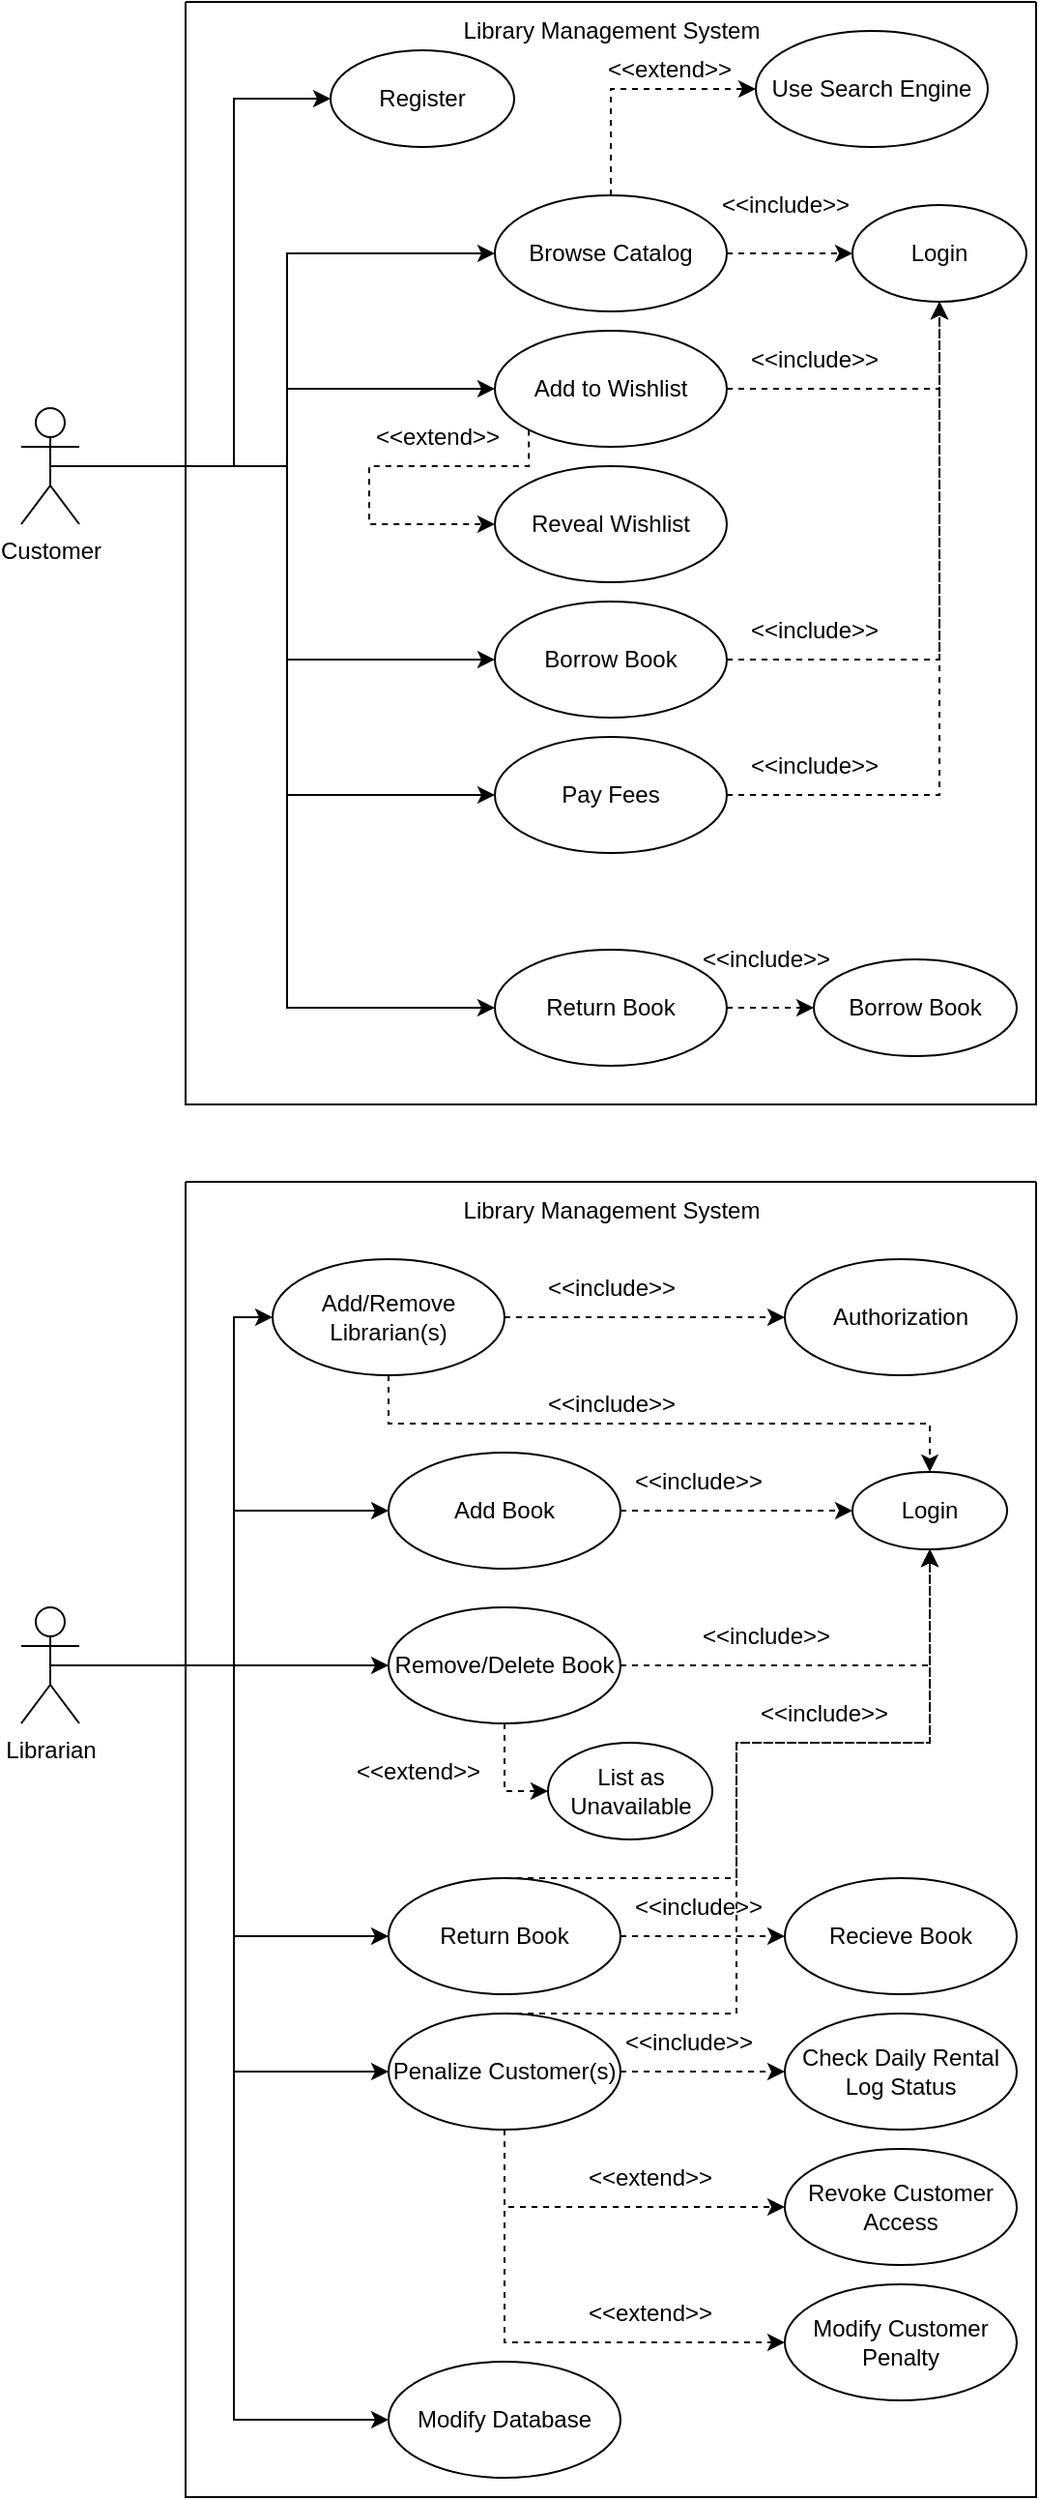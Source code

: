 <mxfile version="20.8.3" type="github"><diagram id="Rqab2j1dQvfQ4L3YdJmQ" name="Page-1"><mxGraphModel dx="944" dy="816" grid="1" gridSize="10" guides="1" tooltips="1" connect="1" arrows="1" fold="1" page="1" pageScale="1" pageWidth="850" pageHeight="1100" math="0" shadow="0"><root><mxCell id="0"/><mxCell id="1" parent="0"/><mxCell id="RJHUwt9W7B4L1VQE7mFJ-11" style="edgeStyle=orthogonalEdgeStyle;rounded=0;orthogonalLoop=1;jettySize=auto;html=1;exitX=0.5;exitY=0.5;exitDx=0;exitDy=0;exitPerimeter=0;entryX=0;entryY=0.5;entryDx=0;entryDy=0;" edge="1" parent="1" source="RJHUwt9W7B4L1VQE7mFJ-1" target="RJHUwt9W7B4L1VQE7mFJ-6"><mxGeometry relative="1" as="geometry"/></mxCell><mxCell id="RJHUwt9W7B4L1VQE7mFJ-12" style="edgeStyle=orthogonalEdgeStyle;rounded=0;orthogonalLoop=1;jettySize=auto;html=1;exitX=0.5;exitY=0.5;exitDx=0;exitDy=0;exitPerimeter=0;entryX=0;entryY=0.5;entryDx=0;entryDy=0;" edge="1" parent="1" source="RJHUwt9W7B4L1VQE7mFJ-1" target="RJHUwt9W7B4L1VQE7mFJ-7"><mxGeometry relative="1" as="geometry"/></mxCell><mxCell id="RJHUwt9W7B4L1VQE7mFJ-13" style="edgeStyle=orthogonalEdgeStyle;rounded=0;orthogonalLoop=1;jettySize=auto;html=1;exitX=0.5;exitY=0.5;exitDx=0;exitDy=0;exitPerimeter=0;entryX=0;entryY=0.5;entryDx=0;entryDy=0;" edge="1" parent="1" source="RJHUwt9W7B4L1VQE7mFJ-1" target="RJHUwt9W7B4L1VQE7mFJ-8"><mxGeometry relative="1" as="geometry"/></mxCell><mxCell id="RJHUwt9W7B4L1VQE7mFJ-14" style="edgeStyle=orthogonalEdgeStyle;rounded=0;orthogonalLoop=1;jettySize=auto;html=1;exitX=0.5;exitY=0.5;exitDx=0;exitDy=0;exitPerimeter=0;entryX=0;entryY=0.5;entryDx=0;entryDy=0;" edge="1" parent="1" source="RJHUwt9W7B4L1VQE7mFJ-1" target="RJHUwt9W7B4L1VQE7mFJ-9"><mxGeometry relative="1" as="geometry"/></mxCell><mxCell id="RJHUwt9W7B4L1VQE7mFJ-35" style="edgeStyle=orthogonalEdgeStyle;rounded=0;orthogonalLoop=1;jettySize=auto;html=1;exitX=0.5;exitY=0.5;exitDx=0;exitDy=0;exitPerimeter=0;entryX=0;entryY=0.5;entryDx=0;entryDy=0;" edge="1" parent="1" source="RJHUwt9W7B4L1VQE7mFJ-1" target="RJHUwt9W7B4L1VQE7mFJ-34"><mxGeometry relative="1" as="geometry"/></mxCell><mxCell id="RJHUwt9W7B4L1VQE7mFJ-40" style="edgeStyle=orthogonalEdgeStyle;rounded=0;orthogonalLoop=1;jettySize=auto;html=1;exitX=0.5;exitY=0.5;exitDx=0;exitDy=0;exitPerimeter=0;entryX=0;entryY=0.5;entryDx=0;entryDy=0;" edge="1" parent="1" source="RJHUwt9W7B4L1VQE7mFJ-1" target="RJHUwt9W7B4L1VQE7mFJ-4"><mxGeometry relative="1" as="geometry"><Array as="points"><mxPoint x="230" y="250"/><mxPoint x="230" y="60"/></Array></mxGeometry></mxCell><mxCell id="RJHUwt9W7B4L1VQE7mFJ-1" value="Customer" style="shape=umlActor;verticalLabelPosition=bottom;verticalAlign=top;html=1;outlineConnect=0;" vertex="1" parent="1"><mxGeometry x="120" y="220" width="30" height="60" as="geometry"/></mxCell><mxCell id="RJHUwt9W7B4L1VQE7mFJ-3" value="" style="swimlane;startSize=0;" vertex="1" parent="1"><mxGeometry x="205" y="10" width="440" height="570" as="geometry"/></mxCell><mxCell id="RJHUwt9W7B4L1VQE7mFJ-4" value="Register" style="ellipse;whiteSpace=wrap;html=1;" vertex="1" parent="RJHUwt9W7B4L1VQE7mFJ-3"><mxGeometry x="75" y="25" width="95" height="50" as="geometry"/></mxCell><mxCell id="RJHUwt9W7B4L1VQE7mFJ-18" style="edgeStyle=orthogonalEdgeStyle;rounded=0;orthogonalLoop=1;jettySize=auto;html=1;exitX=1;exitY=0.5;exitDx=0;exitDy=0;entryX=0;entryY=0.5;entryDx=0;entryDy=0;dashed=1;" edge="1" parent="RJHUwt9W7B4L1VQE7mFJ-3" source="RJHUwt9W7B4L1VQE7mFJ-6" target="RJHUwt9W7B4L1VQE7mFJ-16"><mxGeometry relative="1" as="geometry"/></mxCell><mxCell id="RJHUwt9W7B4L1VQE7mFJ-45" style="edgeStyle=orthogonalEdgeStyle;rounded=0;orthogonalLoop=1;jettySize=auto;html=1;exitX=0.5;exitY=0;exitDx=0;exitDy=0;entryX=0;entryY=0.5;entryDx=0;entryDy=0;dashed=1;" edge="1" parent="RJHUwt9W7B4L1VQE7mFJ-3" source="RJHUwt9W7B4L1VQE7mFJ-6" target="RJHUwt9W7B4L1VQE7mFJ-43"><mxGeometry relative="1" as="geometry"/></mxCell><mxCell id="RJHUwt9W7B4L1VQE7mFJ-6" value="Browse Catalog" style="ellipse;whiteSpace=wrap;html=1;" vertex="1" parent="RJHUwt9W7B4L1VQE7mFJ-3"><mxGeometry x="160" y="100" width="120" height="60" as="geometry"/></mxCell><mxCell id="RJHUwt9W7B4L1VQE7mFJ-19" style="edgeStyle=orthogonalEdgeStyle;rounded=0;orthogonalLoop=1;jettySize=auto;html=1;exitX=1;exitY=0.5;exitDx=0;exitDy=0;entryX=0.5;entryY=1;entryDx=0;entryDy=0;dashed=1;" edge="1" parent="RJHUwt9W7B4L1VQE7mFJ-3" source="RJHUwt9W7B4L1VQE7mFJ-7" target="RJHUwt9W7B4L1VQE7mFJ-16"><mxGeometry relative="1" as="geometry"/></mxCell><mxCell id="RJHUwt9W7B4L1VQE7mFJ-48" style="edgeStyle=orthogonalEdgeStyle;rounded=0;orthogonalLoop=1;jettySize=auto;html=1;exitX=0;exitY=1;exitDx=0;exitDy=0;entryX=0;entryY=0.5;entryDx=0;entryDy=0;dashed=1;" edge="1" parent="RJHUwt9W7B4L1VQE7mFJ-3" source="RJHUwt9W7B4L1VQE7mFJ-7" target="RJHUwt9W7B4L1VQE7mFJ-47"><mxGeometry relative="1" as="geometry"><Array as="points"><mxPoint x="178" y="240"/><mxPoint x="95" y="240"/><mxPoint x="95" y="270"/></Array></mxGeometry></mxCell><mxCell id="RJHUwt9W7B4L1VQE7mFJ-7" value="Add to Wishlist" style="ellipse;whiteSpace=wrap;html=1;" vertex="1" parent="RJHUwt9W7B4L1VQE7mFJ-3"><mxGeometry x="160" y="170" width="120" height="60" as="geometry"/></mxCell><mxCell id="RJHUwt9W7B4L1VQE7mFJ-20" style="edgeStyle=orthogonalEdgeStyle;rounded=0;orthogonalLoop=1;jettySize=auto;html=1;exitX=1;exitY=0.5;exitDx=0;exitDy=0;entryX=0.5;entryY=1;entryDx=0;entryDy=0;dashed=1;" edge="1" parent="RJHUwt9W7B4L1VQE7mFJ-3" source="RJHUwt9W7B4L1VQE7mFJ-8" target="RJHUwt9W7B4L1VQE7mFJ-16"><mxGeometry relative="1" as="geometry"/></mxCell><mxCell id="RJHUwt9W7B4L1VQE7mFJ-8" value="Borrow Book" style="ellipse;whiteSpace=wrap;html=1;" vertex="1" parent="RJHUwt9W7B4L1VQE7mFJ-3"><mxGeometry x="160" y="310" width="120" height="60" as="geometry"/></mxCell><mxCell id="RJHUwt9W7B4L1VQE7mFJ-21" style="edgeStyle=orthogonalEdgeStyle;rounded=0;orthogonalLoop=1;jettySize=auto;html=1;exitX=1;exitY=0.5;exitDx=0;exitDy=0;entryX=0.5;entryY=1;entryDx=0;entryDy=0;dashed=1;" edge="1" parent="RJHUwt9W7B4L1VQE7mFJ-3" source="RJHUwt9W7B4L1VQE7mFJ-9" target="RJHUwt9W7B4L1VQE7mFJ-16"><mxGeometry relative="1" as="geometry"/></mxCell><mxCell id="RJHUwt9W7B4L1VQE7mFJ-9" value="Pay Fees" style="ellipse;whiteSpace=wrap;html=1;" vertex="1" parent="RJHUwt9W7B4L1VQE7mFJ-3"><mxGeometry x="160" y="380" width="120" height="60" as="geometry"/></mxCell><mxCell id="RJHUwt9W7B4L1VQE7mFJ-16" value="Login" style="ellipse;whiteSpace=wrap;html=1;" vertex="1" parent="RJHUwt9W7B4L1VQE7mFJ-3"><mxGeometry x="345" y="105" width="90" height="50" as="geometry"/></mxCell><mxCell id="RJHUwt9W7B4L1VQE7mFJ-24" value="&amp;lt;&amp;lt;include&amp;gt;&amp;gt;" style="text;html=1;align=center;verticalAlign=middle;resizable=0;points=[];autosize=1;strokeColor=none;fillColor=none;" vertex="1" parent="RJHUwt9W7B4L1VQE7mFJ-3"><mxGeometry x="280" y="170" width="90" height="30" as="geometry"/></mxCell><mxCell id="RJHUwt9W7B4L1VQE7mFJ-25" value="&amp;lt;&amp;lt;include&amp;gt;&amp;gt;" style="text;html=1;align=center;verticalAlign=middle;resizable=0;points=[];autosize=1;strokeColor=none;fillColor=none;" vertex="1" parent="RJHUwt9W7B4L1VQE7mFJ-3"><mxGeometry x="280" y="380" width="90" height="30" as="geometry"/></mxCell><mxCell id="RJHUwt9W7B4L1VQE7mFJ-26" value="&amp;lt;&amp;lt;include&amp;gt;&amp;gt;" style="text;html=1;align=center;verticalAlign=middle;resizable=0;points=[];autosize=1;strokeColor=none;fillColor=none;" vertex="1" parent="RJHUwt9W7B4L1VQE7mFJ-3"><mxGeometry x="280" y="310" width="90" height="30" as="geometry"/></mxCell><mxCell id="RJHUwt9W7B4L1VQE7mFJ-32" value="&amp;lt;&amp;lt;include&amp;gt;&amp;gt;" style="text;html=1;align=center;verticalAlign=middle;resizable=0;points=[];autosize=1;strokeColor=none;fillColor=none;" vertex="1" parent="RJHUwt9W7B4L1VQE7mFJ-3"><mxGeometry x="265" y="90" width="90" height="30" as="geometry"/></mxCell><mxCell id="RJHUwt9W7B4L1VQE7mFJ-38" style="edgeStyle=orthogonalEdgeStyle;rounded=0;orthogonalLoop=1;jettySize=auto;html=1;exitX=1;exitY=0.5;exitDx=0;exitDy=0;entryX=0;entryY=0.5;entryDx=0;entryDy=0;dashed=1;" edge="1" parent="RJHUwt9W7B4L1VQE7mFJ-3" source="RJHUwt9W7B4L1VQE7mFJ-34" target="RJHUwt9W7B4L1VQE7mFJ-37"><mxGeometry relative="1" as="geometry"/></mxCell><mxCell id="RJHUwt9W7B4L1VQE7mFJ-34" value="Return Book" style="ellipse;whiteSpace=wrap;html=1;" vertex="1" parent="RJHUwt9W7B4L1VQE7mFJ-3"><mxGeometry x="160" y="490" width="120" height="60" as="geometry"/></mxCell><mxCell id="RJHUwt9W7B4L1VQE7mFJ-37" value="Borrow Book" style="ellipse;whiteSpace=wrap;html=1;" vertex="1" parent="RJHUwt9W7B4L1VQE7mFJ-3"><mxGeometry x="325" y="495" width="105" height="50" as="geometry"/></mxCell><mxCell id="RJHUwt9W7B4L1VQE7mFJ-39" value="&amp;lt;&amp;lt;include&amp;gt;&amp;gt;" style="text;html=1;align=center;verticalAlign=middle;resizable=0;points=[];autosize=1;strokeColor=none;fillColor=none;" vertex="1" parent="RJHUwt9W7B4L1VQE7mFJ-3"><mxGeometry x="255" y="480" width="90" height="30" as="geometry"/></mxCell><mxCell id="RJHUwt9W7B4L1VQE7mFJ-43" value="Use Search Engine" style="ellipse;whiteSpace=wrap;html=1;" vertex="1" parent="RJHUwt9W7B4L1VQE7mFJ-3"><mxGeometry x="295" y="15" width="120" height="60" as="geometry"/></mxCell><mxCell id="RJHUwt9W7B4L1VQE7mFJ-46" value="&amp;lt;&amp;lt;extend&amp;gt;&amp;gt;" style="text;html=1;align=center;verticalAlign=middle;resizable=0;points=[];autosize=1;strokeColor=none;fillColor=none;" vertex="1" parent="RJHUwt9W7B4L1VQE7mFJ-3"><mxGeometry x="205" y="20" width="90" height="30" as="geometry"/></mxCell><mxCell id="RJHUwt9W7B4L1VQE7mFJ-47" value="Reveal Wishlist" style="ellipse;whiteSpace=wrap;html=1;" vertex="1" parent="RJHUwt9W7B4L1VQE7mFJ-3"><mxGeometry x="160" y="240" width="120" height="60" as="geometry"/></mxCell><mxCell id="RJHUwt9W7B4L1VQE7mFJ-49" value="&amp;lt;&amp;lt;extend&amp;gt;&amp;gt;" style="text;html=1;align=center;verticalAlign=middle;resizable=0;points=[];autosize=1;strokeColor=none;fillColor=none;" vertex="1" parent="RJHUwt9W7B4L1VQE7mFJ-3"><mxGeometry x="85" y="210" width="90" height="30" as="geometry"/></mxCell><mxCell id="RJHUwt9W7B4L1VQE7mFJ-51" value="Library Management System" style="text;html=1;align=center;verticalAlign=middle;resizable=0;points=[];autosize=1;strokeColor=none;fillColor=none;" vertex="1" parent="RJHUwt9W7B4L1VQE7mFJ-3"><mxGeometry x="130" width="180" height="30" as="geometry"/></mxCell><mxCell id="RJHUwt9W7B4L1VQE7mFJ-90" style="edgeStyle=orthogonalEdgeStyle;rounded=0;orthogonalLoop=1;jettySize=auto;html=1;exitX=0.5;exitY=0.5;exitDx=0;exitDy=0;exitPerimeter=0;entryX=0;entryY=0.5;entryDx=0;entryDy=0;" edge="1" parent="1" source="RJHUwt9W7B4L1VQE7mFJ-52" target="RJHUwt9W7B4L1VQE7mFJ-79"><mxGeometry relative="1" as="geometry"><Array as="points"><mxPoint x="230" y="870"/><mxPoint x="230" y="690"/></Array></mxGeometry></mxCell><mxCell id="RJHUwt9W7B4L1VQE7mFJ-92" style="edgeStyle=orthogonalEdgeStyle;rounded=0;orthogonalLoop=1;jettySize=auto;html=1;exitX=0.5;exitY=0.5;exitDx=0;exitDy=0;exitPerimeter=0;entryX=0;entryY=0.5;entryDx=0;entryDy=0;" edge="1" parent="1" source="RJHUwt9W7B4L1VQE7mFJ-52" target="RJHUwt9W7B4L1VQE7mFJ-84"><mxGeometry relative="1" as="geometry"/></mxCell><mxCell id="RJHUwt9W7B4L1VQE7mFJ-99" style="edgeStyle=orthogonalEdgeStyle;rounded=0;orthogonalLoop=1;jettySize=auto;html=1;exitX=0.5;exitY=0.5;exitDx=0;exitDy=0;exitPerimeter=0;entryX=0;entryY=0.5;entryDx=0;entryDy=0;" edge="1" parent="1" source="RJHUwt9W7B4L1VQE7mFJ-52" target="RJHUwt9W7B4L1VQE7mFJ-96"><mxGeometry relative="1" as="geometry"/></mxCell><mxCell id="RJHUwt9W7B4L1VQE7mFJ-102" style="edgeStyle=orthogonalEdgeStyle;rounded=0;orthogonalLoop=1;jettySize=auto;html=1;exitX=0.5;exitY=0.5;exitDx=0;exitDy=0;exitPerimeter=0;entryX=0;entryY=0.5;entryDx=0;entryDy=0;" edge="1" parent="1" source="RJHUwt9W7B4L1VQE7mFJ-52" target="RJHUwt9W7B4L1VQE7mFJ-97"><mxGeometry relative="1" as="geometry"/></mxCell><mxCell id="RJHUwt9W7B4L1VQE7mFJ-104" style="edgeStyle=orthogonalEdgeStyle;rounded=0;orthogonalLoop=1;jettySize=auto;html=1;exitX=0.5;exitY=0.5;exitDx=0;exitDy=0;exitPerimeter=0;entryX=0;entryY=0.5;entryDx=0;entryDy=0;" edge="1" parent="1" source="RJHUwt9W7B4L1VQE7mFJ-52" target="RJHUwt9W7B4L1VQE7mFJ-103"><mxGeometry relative="1" as="geometry"/></mxCell><mxCell id="RJHUwt9W7B4L1VQE7mFJ-135" style="edgeStyle=orthogonalEdgeStyle;rounded=0;orthogonalLoop=1;jettySize=auto;html=1;exitX=0.5;exitY=0.5;exitDx=0;exitDy=0;exitPerimeter=0;entryX=0;entryY=0.5;entryDx=0;entryDy=0;" edge="1" parent="1" source="RJHUwt9W7B4L1VQE7mFJ-52" target="RJHUwt9W7B4L1VQE7mFJ-134"><mxGeometry relative="1" as="geometry"/></mxCell><mxCell id="RJHUwt9W7B4L1VQE7mFJ-52" value="Librarian" style="shape=umlActor;verticalLabelPosition=bottom;verticalAlign=top;html=1;outlineConnect=0;" vertex="1" parent="1"><mxGeometry x="120" y="840" width="30" height="60" as="geometry"/></mxCell><mxCell id="RJHUwt9W7B4L1VQE7mFJ-53" value="" style="swimlane;startSize=0;" vertex="1" parent="1"><mxGeometry x="205" y="620" width="440" height="680" as="geometry"/></mxCell><mxCell id="RJHUwt9W7B4L1VQE7mFJ-59" style="edgeStyle=orthogonalEdgeStyle;rounded=0;orthogonalLoop=1;jettySize=auto;html=1;exitX=0;exitY=1;exitDx=0;exitDy=0;entryX=0;entryY=0.5;entryDx=0;entryDy=0;dashed=1;" edge="1" parent="RJHUwt9W7B4L1VQE7mFJ-53" target="RJHUwt9W7B4L1VQE7mFJ-76"><mxGeometry relative="1" as="geometry"><Array as="points"><mxPoint x="178" y="240"/><mxPoint x="95" y="240"/><mxPoint x="95" y="270"/></Array><mxPoint x="176.781" y="220.809" as="sourcePoint"/></mxGeometry></mxCell><mxCell id="RJHUwt9W7B4L1VQE7mFJ-78" value="Library Management System" style="text;html=1;align=center;verticalAlign=middle;resizable=0;points=[];autosize=1;strokeColor=none;fillColor=none;" vertex="1" parent="RJHUwt9W7B4L1VQE7mFJ-53"><mxGeometry x="130" width="180" height="30" as="geometry"/></mxCell><mxCell id="RJHUwt9W7B4L1VQE7mFJ-83" style="edgeStyle=orthogonalEdgeStyle;rounded=0;orthogonalLoop=1;jettySize=auto;html=1;exitX=1;exitY=0.5;exitDx=0;exitDy=0;entryX=0;entryY=0.5;entryDx=0;entryDy=0;dashed=1;" edge="1" parent="RJHUwt9W7B4L1VQE7mFJ-53" source="RJHUwt9W7B4L1VQE7mFJ-79" target="RJHUwt9W7B4L1VQE7mFJ-82"><mxGeometry relative="1" as="geometry"/></mxCell><mxCell id="RJHUwt9W7B4L1VQE7mFJ-91" style="edgeStyle=orthogonalEdgeStyle;rounded=0;orthogonalLoop=1;jettySize=auto;html=1;exitX=0.5;exitY=1;exitDx=0;exitDy=0;entryX=0.5;entryY=0;entryDx=0;entryDy=0;dashed=1;" edge="1" parent="RJHUwt9W7B4L1VQE7mFJ-53" source="RJHUwt9W7B4L1VQE7mFJ-79" target="RJHUwt9W7B4L1VQE7mFJ-80"><mxGeometry relative="1" as="geometry"/></mxCell><mxCell id="RJHUwt9W7B4L1VQE7mFJ-79" value="Add/Remove Librarian(s)" style="ellipse;whiteSpace=wrap;html=1;" vertex="1" parent="RJHUwt9W7B4L1VQE7mFJ-53"><mxGeometry x="45" y="40" width="120" height="60" as="geometry"/></mxCell><mxCell id="RJHUwt9W7B4L1VQE7mFJ-80" value="Login" style="ellipse;whiteSpace=wrap;html=1;" vertex="1" parent="RJHUwt9W7B4L1VQE7mFJ-53"><mxGeometry x="345" y="150" width="80" height="40" as="geometry"/></mxCell><mxCell id="RJHUwt9W7B4L1VQE7mFJ-82" value="Authorization" style="ellipse;whiteSpace=wrap;html=1;" vertex="1" parent="RJHUwt9W7B4L1VQE7mFJ-53"><mxGeometry x="310" y="40" width="120" height="60" as="geometry"/></mxCell><mxCell id="RJHUwt9W7B4L1VQE7mFJ-93" style="edgeStyle=orthogonalEdgeStyle;rounded=0;orthogonalLoop=1;jettySize=auto;html=1;exitX=1;exitY=0.5;exitDx=0;exitDy=0;entryX=0;entryY=0.5;entryDx=0;entryDy=0;dashed=1;" edge="1" parent="RJHUwt9W7B4L1VQE7mFJ-53" source="RJHUwt9W7B4L1VQE7mFJ-84" target="RJHUwt9W7B4L1VQE7mFJ-80"><mxGeometry relative="1" as="geometry"/></mxCell><mxCell id="RJHUwt9W7B4L1VQE7mFJ-84" value="Add Book" style="ellipse;whiteSpace=wrap;html=1;" vertex="1" parent="RJHUwt9W7B4L1VQE7mFJ-53"><mxGeometry x="105" y="140" width="120" height="60" as="geometry"/></mxCell><mxCell id="RJHUwt9W7B4L1VQE7mFJ-86" value="&amp;lt;&amp;lt;include&amp;gt;&amp;gt;" style="text;html=1;align=center;verticalAlign=middle;resizable=0;points=[];autosize=1;strokeColor=none;fillColor=none;" vertex="1" parent="RJHUwt9W7B4L1VQE7mFJ-53"><mxGeometry x="175" y="40" width="90" height="30" as="geometry"/></mxCell><mxCell id="RJHUwt9W7B4L1VQE7mFJ-95" value="&amp;lt;&amp;lt;include&amp;gt;&amp;gt;" style="text;html=1;align=center;verticalAlign=middle;resizable=0;points=[];autosize=1;strokeColor=none;fillColor=none;" vertex="1" parent="RJHUwt9W7B4L1VQE7mFJ-53"><mxGeometry x="175" y="100" width="90" height="30" as="geometry"/></mxCell><mxCell id="RJHUwt9W7B4L1VQE7mFJ-101" style="edgeStyle=orthogonalEdgeStyle;rounded=0;orthogonalLoop=1;jettySize=auto;html=1;exitX=0.5;exitY=1;exitDx=0;exitDy=0;entryX=0;entryY=0.5;entryDx=0;entryDy=0;dashed=1;" edge="1" parent="RJHUwt9W7B4L1VQE7mFJ-53" source="RJHUwt9W7B4L1VQE7mFJ-96" target="RJHUwt9W7B4L1VQE7mFJ-100"><mxGeometry relative="1" as="geometry"/></mxCell><mxCell id="RJHUwt9W7B4L1VQE7mFJ-110" style="edgeStyle=orthogonalEdgeStyle;rounded=0;orthogonalLoop=1;jettySize=auto;html=1;exitX=1;exitY=0.5;exitDx=0;exitDy=0;entryX=0.5;entryY=1;entryDx=0;entryDy=0;dashed=1;" edge="1" parent="RJHUwt9W7B4L1VQE7mFJ-53" source="RJHUwt9W7B4L1VQE7mFJ-96" target="RJHUwt9W7B4L1VQE7mFJ-80"><mxGeometry relative="1" as="geometry"/></mxCell><mxCell id="RJHUwt9W7B4L1VQE7mFJ-96" value="Remove/Delete Book" style="ellipse;whiteSpace=wrap;html=1;" vertex="1" parent="RJHUwt9W7B4L1VQE7mFJ-53"><mxGeometry x="105" y="220" width="120" height="60" as="geometry"/></mxCell><mxCell id="RJHUwt9W7B4L1VQE7mFJ-123" style="edgeStyle=orthogonalEdgeStyle;rounded=0;orthogonalLoop=1;jettySize=auto;html=1;exitX=0.5;exitY=0;exitDx=0;exitDy=0;entryX=0.5;entryY=1;entryDx=0;entryDy=0;dashed=1;" edge="1" parent="RJHUwt9W7B4L1VQE7mFJ-53" source="RJHUwt9W7B4L1VQE7mFJ-97" target="RJHUwt9W7B4L1VQE7mFJ-80"><mxGeometry relative="1" as="geometry"><Array as="points"><mxPoint x="285" y="360"/><mxPoint x="285" y="290"/><mxPoint x="385" y="290"/></Array></mxGeometry></mxCell><mxCell id="RJHUwt9W7B4L1VQE7mFJ-132" style="edgeStyle=orthogonalEdgeStyle;rounded=0;orthogonalLoop=1;jettySize=auto;html=1;exitX=1;exitY=0.5;exitDx=0;exitDy=0;entryX=0;entryY=0.5;entryDx=0;entryDy=0;dashed=1;" edge="1" parent="RJHUwt9W7B4L1VQE7mFJ-53" source="RJHUwt9W7B4L1VQE7mFJ-97" target="RJHUwt9W7B4L1VQE7mFJ-131"><mxGeometry relative="1" as="geometry"/></mxCell><mxCell id="RJHUwt9W7B4L1VQE7mFJ-97" value="Return Book" style="ellipse;whiteSpace=wrap;html=1;" vertex="1" parent="RJHUwt9W7B4L1VQE7mFJ-53"><mxGeometry x="105" y="360" width="120" height="60" as="geometry"/></mxCell><mxCell id="RJHUwt9W7B4L1VQE7mFJ-100" value="List as Unavailable" style="ellipse;whiteSpace=wrap;html=1;" vertex="1" parent="RJHUwt9W7B4L1VQE7mFJ-53"><mxGeometry x="187.5" y="290" width="85" height="50" as="geometry"/></mxCell><mxCell id="RJHUwt9W7B4L1VQE7mFJ-106" style="edgeStyle=orthogonalEdgeStyle;rounded=0;orthogonalLoop=1;jettySize=auto;html=1;exitX=1;exitY=0.5;exitDx=0;exitDy=0;entryX=0;entryY=0.5;entryDx=0;entryDy=0;dashed=1;" edge="1" parent="RJHUwt9W7B4L1VQE7mFJ-53" source="RJHUwt9W7B4L1VQE7mFJ-103" target="RJHUwt9W7B4L1VQE7mFJ-105"><mxGeometry relative="1" as="geometry"/></mxCell><mxCell id="RJHUwt9W7B4L1VQE7mFJ-117" style="edgeStyle=orthogonalEdgeStyle;rounded=0;orthogonalLoop=1;jettySize=auto;html=1;exitX=0.5;exitY=1;exitDx=0;exitDy=0;entryX=0;entryY=0.5;entryDx=0;entryDy=0;dashed=1;" edge="1" parent="RJHUwt9W7B4L1VQE7mFJ-53" source="RJHUwt9W7B4L1VQE7mFJ-103" target="RJHUwt9W7B4L1VQE7mFJ-116"><mxGeometry relative="1" as="geometry"/></mxCell><mxCell id="RJHUwt9W7B4L1VQE7mFJ-124" style="edgeStyle=orthogonalEdgeStyle;rounded=0;orthogonalLoop=1;jettySize=auto;html=1;exitX=0.5;exitY=0;exitDx=0;exitDy=0;entryX=0.5;entryY=1;entryDx=0;entryDy=0;dashed=1;" edge="1" parent="RJHUwt9W7B4L1VQE7mFJ-53" source="RJHUwt9W7B4L1VQE7mFJ-103" target="RJHUwt9W7B4L1VQE7mFJ-80"><mxGeometry relative="1" as="geometry"><Array as="points"><mxPoint x="285" y="430"/><mxPoint x="285" y="290"/><mxPoint x="385" y="290"/></Array></mxGeometry></mxCell><mxCell id="RJHUwt9W7B4L1VQE7mFJ-127" style="edgeStyle=orthogonalEdgeStyle;rounded=0;orthogonalLoop=1;jettySize=auto;html=1;exitX=0.5;exitY=1;exitDx=0;exitDy=0;entryX=0;entryY=0.5;entryDx=0;entryDy=0;dashed=1;" edge="1" parent="RJHUwt9W7B4L1VQE7mFJ-53" source="RJHUwt9W7B4L1VQE7mFJ-103" target="RJHUwt9W7B4L1VQE7mFJ-119"><mxGeometry relative="1" as="geometry"/></mxCell><mxCell id="RJHUwt9W7B4L1VQE7mFJ-103" value="Penalize Customer(s)" style="ellipse;whiteSpace=wrap;html=1;" vertex="1" parent="RJHUwt9W7B4L1VQE7mFJ-53"><mxGeometry x="105" y="430" width="120" height="60" as="geometry"/></mxCell><mxCell id="RJHUwt9W7B4L1VQE7mFJ-105" value="Check Daily Rental Log Status" style="ellipse;whiteSpace=wrap;html=1;" vertex="1" parent="RJHUwt9W7B4L1VQE7mFJ-53"><mxGeometry x="310" y="430" width="120" height="60" as="geometry"/></mxCell><mxCell id="RJHUwt9W7B4L1VQE7mFJ-107" value="&amp;lt;&amp;lt;include&amp;gt;&amp;gt;" style="text;html=1;align=center;verticalAlign=middle;resizable=0;points=[];autosize=1;strokeColor=none;fillColor=none;" vertex="1" parent="RJHUwt9W7B4L1VQE7mFJ-53"><mxGeometry x="220" y="140" width="90" height="30" as="geometry"/></mxCell><mxCell id="RJHUwt9W7B4L1VQE7mFJ-108" value="&amp;lt;&amp;lt;extend&amp;gt;&amp;gt;" style="text;html=1;align=center;verticalAlign=middle;resizable=0;points=[];autosize=1;strokeColor=none;fillColor=none;" vertex="1" parent="RJHUwt9W7B4L1VQE7mFJ-53"><mxGeometry x="75" y="290" width="90" height="30" as="geometry"/></mxCell><mxCell id="RJHUwt9W7B4L1VQE7mFJ-109" value="&amp;lt;&amp;lt;include&amp;gt;&amp;gt;" style="text;html=1;align=center;verticalAlign=middle;resizable=0;points=[];autosize=1;strokeColor=none;fillColor=none;" vertex="1" parent="RJHUwt9W7B4L1VQE7mFJ-53"><mxGeometry x="215" y="430" width="90" height="30" as="geometry"/></mxCell><mxCell id="RJHUwt9W7B4L1VQE7mFJ-116" value="Revoke Customer Access" style="ellipse;whiteSpace=wrap;html=1;" vertex="1" parent="RJHUwt9W7B4L1VQE7mFJ-53"><mxGeometry x="310" y="500" width="120" height="60" as="geometry"/></mxCell><mxCell id="RJHUwt9W7B4L1VQE7mFJ-118" value="&amp;lt;&amp;lt;extend&amp;gt;&amp;gt;" style="text;html=1;align=center;verticalAlign=middle;resizable=0;points=[];autosize=1;strokeColor=none;fillColor=none;" vertex="1" parent="RJHUwt9W7B4L1VQE7mFJ-53"><mxGeometry x="195" y="500" width="90" height="30" as="geometry"/></mxCell><mxCell id="RJHUwt9W7B4L1VQE7mFJ-119" value="Modify Customer Penalty" style="ellipse;whiteSpace=wrap;html=1;" vertex="1" parent="RJHUwt9W7B4L1VQE7mFJ-53"><mxGeometry x="310" y="570" width="120" height="60" as="geometry"/></mxCell><mxCell id="RJHUwt9W7B4L1VQE7mFJ-125" value="&amp;lt;&amp;lt;include&amp;gt;&amp;gt;" style="text;html=1;align=center;verticalAlign=middle;resizable=0;points=[];autosize=1;strokeColor=none;fillColor=none;" vertex="1" parent="RJHUwt9W7B4L1VQE7mFJ-53"><mxGeometry x="285" y="260" width="90" height="30" as="geometry"/></mxCell><mxCell id="RJHUwt9W7B4L1VQE7mFJ-126" value="&amp;lt;&amp;lt;include&amp;gt;&amp;gt;" style="text;html=1;align=center;verticalAlign=middle;resizable=0;points=[];autosize=1;strokeColor=none;fillColor=none;" vertex="1" parent="RJHUwt9W7B4L1VQE7mFJ-53"><mxGeometry x="255" y="220" width="90" height="30" as="geometry"/></mxCell><mxCell id="RJHUwt9W7B4L1VQE7mFJ-128" value="&amp;lt;&amp;lt;extend&amp;gt;&amp;gt;" style="text;html=1;align=center;verticalAlign=middle;resizable=0;points=[];autosize=1;strokeColor=none;fillColor=none;" vertex="1" parent="RJHUwt9W7B4L1VQE7mFJ-53"><mxGeometry x="195" y="570" width="90" height="30" as="geometry"/></mxCell><mxCell id="RJHUwt9W7B4L1VQE7mFJ-131" value="Recieve Book" style="ellipse;whiteSpace=wrap;html=1;" vertex="1" parent="RJHUwt9W7B4L1VQE7mFJ-53"><mxGeometry x="310" y="360" width="120" height="60" as="geometry"/></mxCell><mxCell id="RJHUwt9W7B4L1VQE7mFJ-133" value="&amp;lt;&amp;lt;include&amp;gt;&amp;gt;" style="text;html=1;align=center;verticalAlign=middle;resizable=0;points=[];autosize=1;strokeColor=none;fillColor=none;" vertex="1" parent="RJHUwt9W7B4L1VQE7mFJ-53"><mxGeometry x="220" y="360" width="90" height="30" as="geometry"/></mxCell><mxCell id="RJHUwt9W7B4L1VQE7mFJ-134" value="Modify Database" style="ellipse;whiteSpace=wrap;html=1;" vertex="1" parent="RJHUwt9W7B4L1VQE7mFJ-53"><mxGeometry x="105" y="610" width="120" height="60" as="geometry"/></mxCell></root></mxGraphModel></diagram></mxfile>